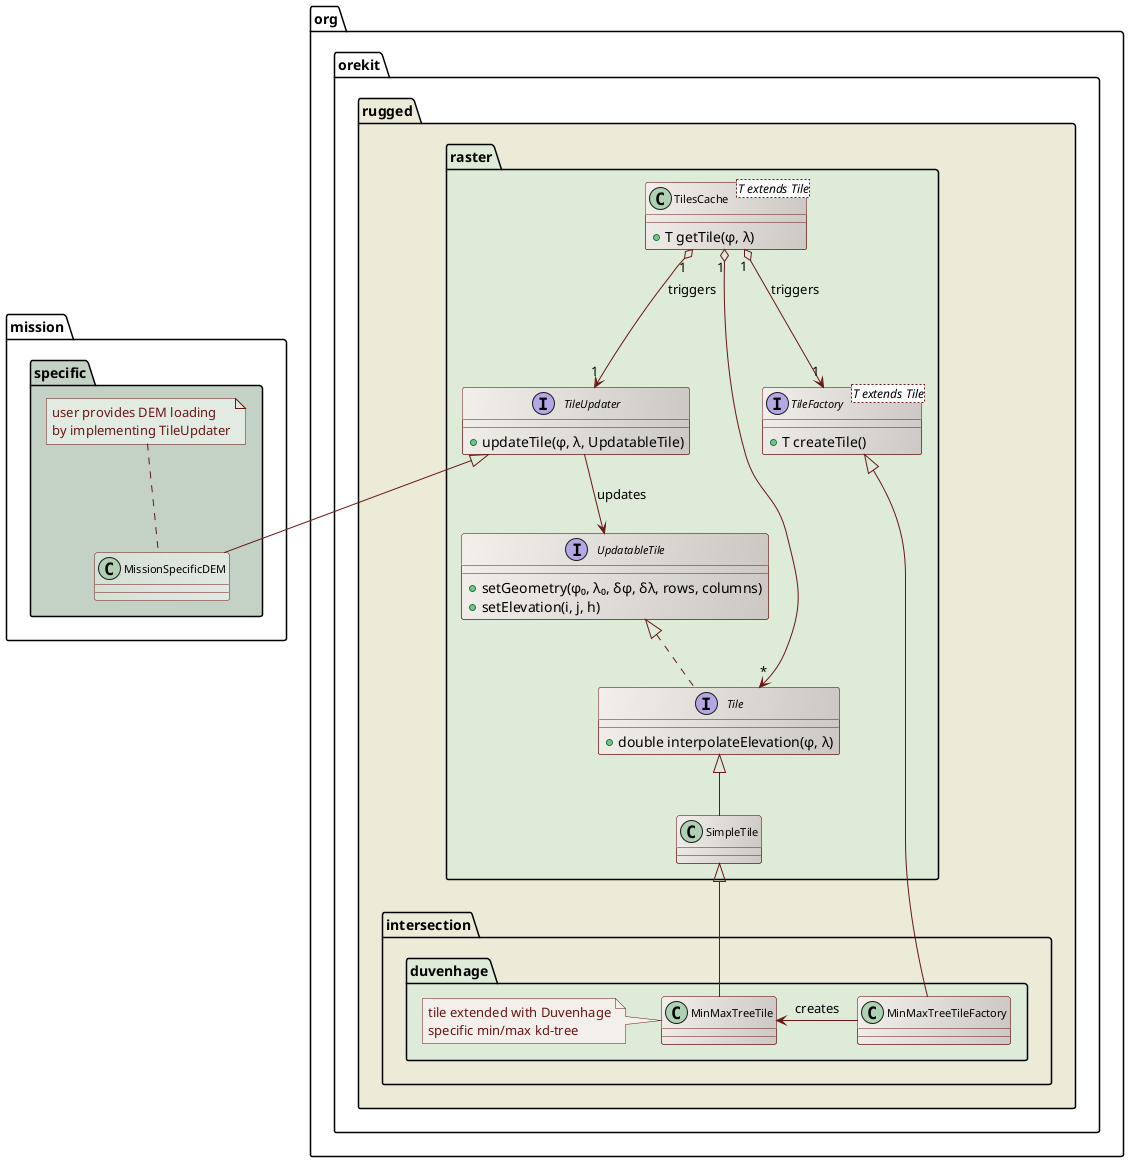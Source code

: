 ' Copyright 2013-2019 CS Systèmes d'Information
' Licensed to CS Systèmes d'Information (CS) under one or more
' contributor license agreements.  See the NOTICE file distributed with
' this work for additional information regarding copyright ownership.
' CS licenses this file to You under the Apache License, Version 2.0
' (the "License"); you may not use this file except in compliance with
' the License.  You may obtain a copy of the License at
'
'   http://www.apache.org/licenses/LICENSE-2.0
'
' Unless required by applicable law or agreed to in writing, software
' distributed under the License is distributed on an "AS IS" BASIS,
' WITHOUT WARRANTIES OR CONDITIONS OF ANY KIND, either express or implied.
' See the License for the specific language governing permissions and
' limitations under the License.

@startuml

  skinparam svek                  true
  skinparam ClassBackgroundColor  #F3EFEB/CCC9C5
  skinparam ClassArrowColor       #691616
  skinparam ClassBorderColor      #691616
  skinparam NoteBackgroundColor   #F3EFEB
  skinparam NoteBorderColor       #691616
  skinparam NoteFontColor         #691616
  skinparam ClassFontSize         11

  package org.orekit.rugged #ECEBD8 {

    package raster #DDEBD8 {
      interface UpdatableTile {
        +setGeometry(φ₀, λ₀, δφ, δλ, rows, columns)
        +setElevation(i, j, h)
      }
      interface TileUpdater {
        +updateTile(φ, λ, UpdatableTile)
      }
      TileUpdater --> UpdatableTile : updates

      interface "TileFactory<T extends Tile>" as TileFactory_T_ {
        +T createTile()
      }
      class "TilesCache<T extends Tile>" as TilesCache_T_ {
        + T getTile(φ, λ)
      }
      interface Tile {
        + double interpolateElevation(φ, λ)
      }
      UpdatableTile <|.. Tile
      Tile <|-- SimpleTile
      TilesCache_T_ "1" o--> "*" Tile
      TilesCache_T_  "1" o--> "1" TileUpdater : triggers
      TilesCache_T_ "1" o--> "1" TileFactory_T_ : triggers
    }

    package intersection.duvenhage #DDEBD8 {
      TileFactory_T_ <|-- MinMaxTreeTileFactory
      SimpleTile     <|-- MinMaxTreeTile
      MinMaxTreeTileFactory  -left-> MinMaxTreeTile : creates
      note left
        tile extended with Duvenhage
        specific min/max kd-tree
      end note
    }

  }

  package mission.specific #C4D2C5 {
    class MissionSpecificDEM #D5E0D5/E2EBE2
    TileUpdater <|-- MissionSpecificDEM
    note top #E2EBE2
      user provides DEM loading
      by implementing TileUpdater
    end note
  }

@enduml
